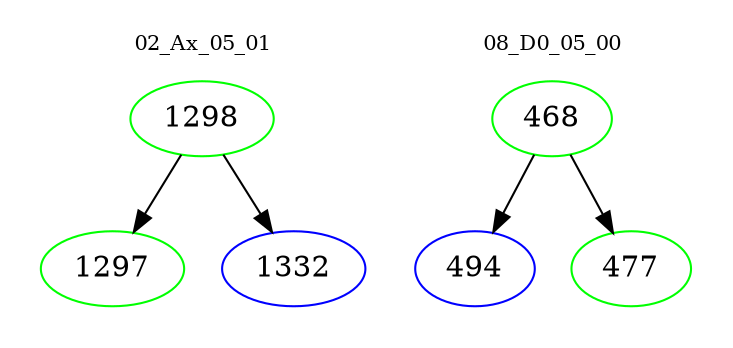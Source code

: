digraph{
subgraph cluster_0 {
color = white
label = "02_Ax_05_01";
fontsize=10;
T0_1298 [label="1298", color="green"]
T0_1298 -> T0_1297 [color="black"]
T0_1297 [label="1297", color="green"]
T0_1298 -> T0_1332 [color="black"]
T0_1332 [label="1332", color="blue"]
}
subgraph cluster_1 {
color = white
label = "08_D0_05_00";
fontsize=10;
T1_468 [label="468", color="green"]
T1_468 -> T1_494 [color="black"]
T1_494 [label="494", color="blue"]
T1_468 -> T1_477 [color="black"]
T1_477 [label="477", color="green"]
}
}

